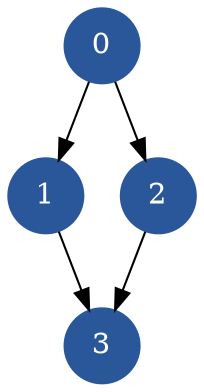 digraph coder {  graph[]
resolution = 600
node [width = 0.5,shape=circle,color="#2A579A",fontcolor ="#FFFFFF", shape=circle, style=filled,fillcolor ="#2A579A"]
0->{1,2}
1->{3}
2->{3}
3->{}
}
